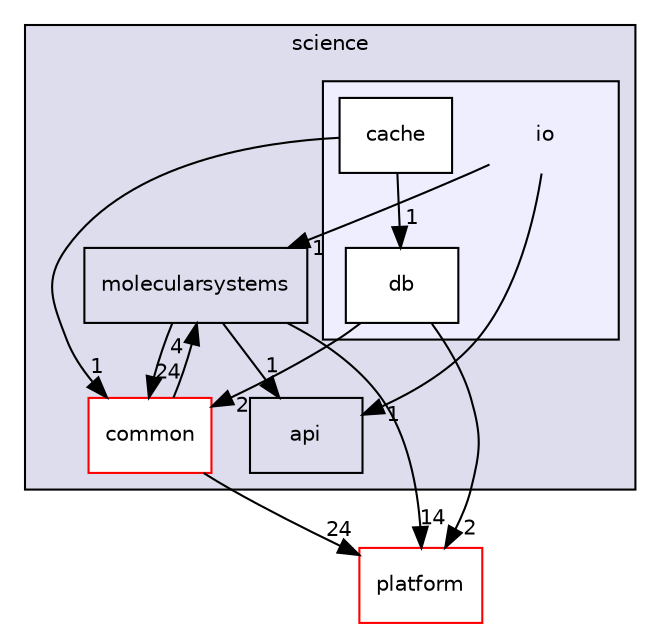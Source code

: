 digraph "bioexplorer/backend/science/io" {
  compound=true
  node [ fontsize="10", fontname="Helvetica"];
  edge [ labelfontsize="10", labelfontname="Helvetica"];
  subgraph clusterdir_14d627cccd023aaf4f18eaf1359097e2 {
    graph [ bgcolor="#ddddee", pencolor="black", label="science" fontname="Helvetica", fontsize="10", URL="dir_14d627cccd023aaf4f18eaf1359097e2.html"]
  dir_13b993dc952a68eedc739b9f16aeee83 [shape=box label="molecularsystems" URL="dir_13b993dc952a68eedc739b9f16aeee83.html"];
  dir_5e35986c19ea419782b8bbaa2dbf7d22 [shape=box label="common" fillcolor="white" style="filled" color="red" URL="dir_5e35986c19ea419782b8bbaa2dbf7d22.html"];
  dir_d1f54f9136e312278e3013f14979bb60 [shape=box label="api" URL="dir_d1f54f9136e312278e3013f14979bb60.html"];
  subgraph clusterdir_250f267abadc546ecc00bd4d0ef83277 {
    graph [ bgcolor="#eeeeff", pencolor="black", label="" URL="dir_250f267abadc546ecc00bd4d0ef83277.html"];
    dir_250f267abadc546ecc00bd4d0ef83277 [shape=plaintext label="io"];
  dir_6b0058c9db3f89f3261a26848c8d3fcd [shape=box label="cache" fillcolor="white" style="filled" URL="dir_6b0058c9db3f89f3261a26848c8d3fcd.html"];
  dir_aef464c5d97c1e0202d33a8646202420 [shape=box label="db" fillcolor="white" style="filled" URL="dir_aef464c5d97c1e0202d33a8646202420.html"];
  }
  }
  dir_c5a52a81292cf9a5167198f4f346d6d9 [shape=box label="platform" fillcolor="white" style="filled" color="red" URL="dir_c5a52a81292cf9a5167198f4f346d6d9.html"];
  dir_6b0058c9db3f89f3261a26848c8d3fcd->dir_5e35986c19ea419782b8bbaa2dbf7d22 [headlabel="1", labeldistance=1.5 headhref="dir_000051_000043.html"];
  dir_6b0058c9db3f89f3261a26848c8d3fcd->dir_aef464c5d97c1e0202d33a8646202420 [headlabel="1", labeldistance=1.5 headhref="dir_000051_000052.html"];
  dir_250f267abadc546ecc00bd4d0ef83277->dir_13b993dc952a68eedc739b9f16aeee83 [headlabel="1", labeldistance=1.5 headhref="dir_000050_000056.html"];
  dir_250f267abadc546ecc00bd4d0ef83277->dir_d1f54f9136e312278e3013f14979bb60 [headlabel="1", labeldistance=1.5 headhref="dir_000050_000039.html"];
  dir_aef464c5d97c1e0202d33a8646202420->dir_5e35986c19ea419782b8bbaa2dbf7d22 [headlabel="2", labeldistance=1.5 headhref="dir_000052_000043.html"];
  dir_aef464c5d97c1e0202d33a8646202420->dir_c5a52a81292cf9a5167198f4f346d6d9 [headlabel="2", labeldistance=1.5 headhref="dir_000052_000062.html"];
  dir_5e35986c19ea419782b8bbaa2dbf7d22->dir_13b993dc952a68eedc739b9f16aeee83 [headlabel="4", labeldistance=1.5 headhref="dir_000043_000056.html"];
  dir_5e35986c19ea419782b8bbaa2dbf7d22->dir_c5a52a81292cf9a5167198f4f346d6d9 [headlabel="24", labeldistance=1.5 headhref="dir_000043_000062.html"];
  dir_13b993dc952a68eedc739b9f16aeee83->dir_5e35986c19ea419782b8bbaa2dbf7d22 [headlabel="24", labeldistance=1.5 headhref="dir_000056_000043.html"];
  dir_13b993dc952a68eedc739b9f16aeee83->dir_c5a52a81292cf9a5167198f4f346d6d9 [headlabel="14", labeldistance=1.5 headhref="dir_000056_000062.html"];
  dir_13b993dc952a68eedc739b9f16aeee83->dir_d1f54f9136e312278e3013f14979bb60 [headlabel="1", labeldistance=1.5 headhref="dir_000056_000039.html"];
}
